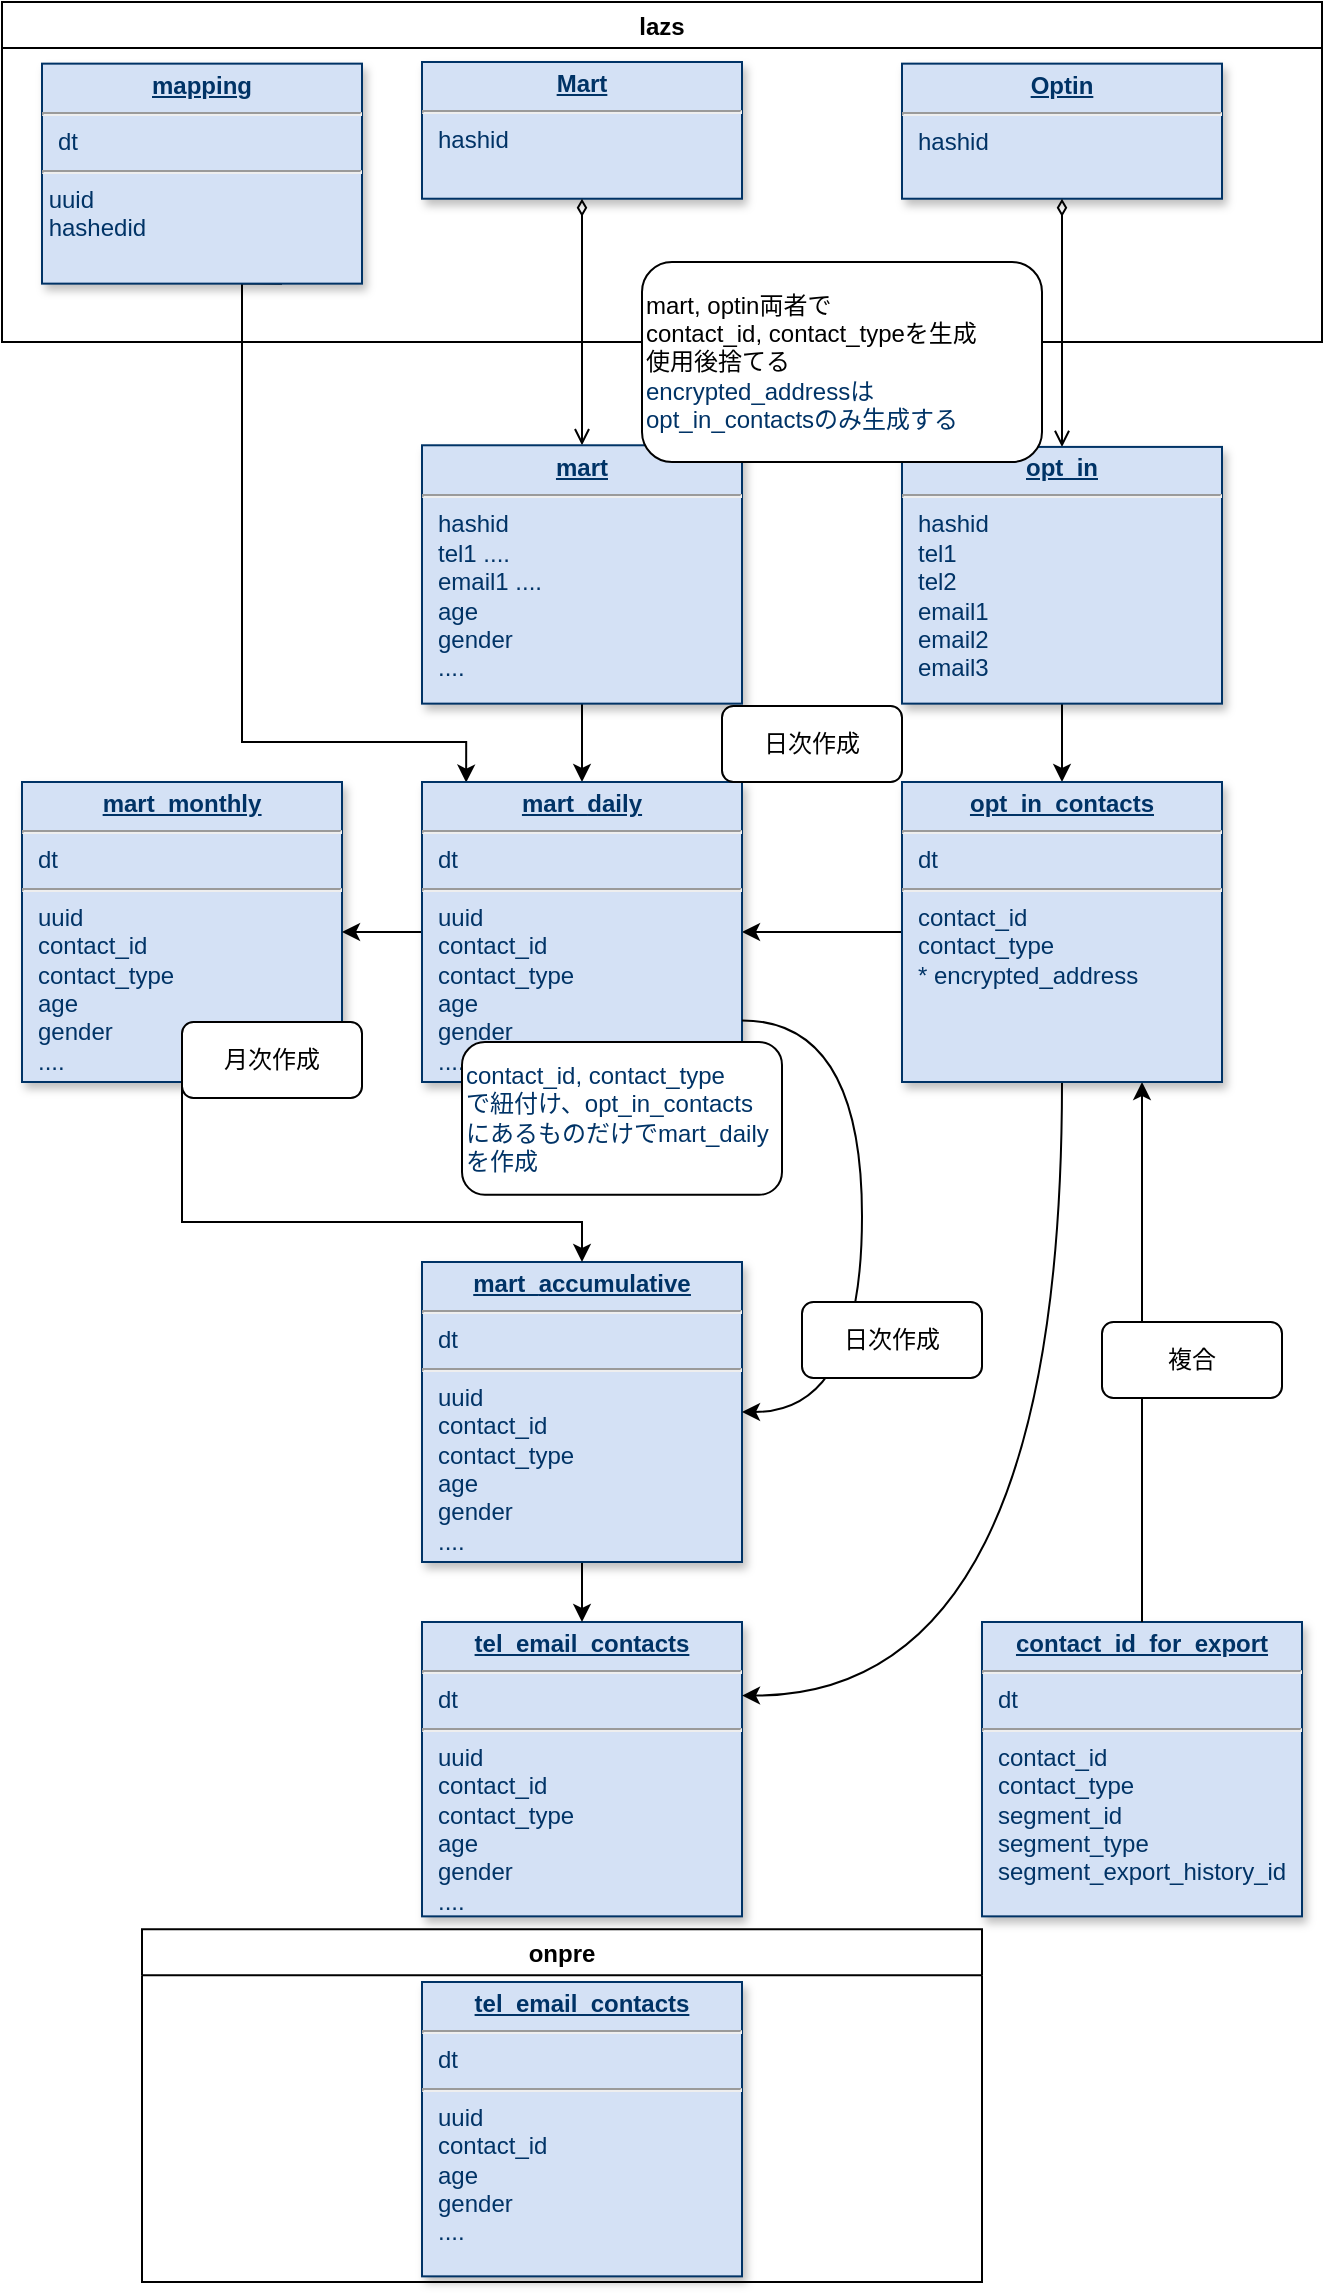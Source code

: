<mxfile version="15.7.3" type="github">
  <diagram name="Page-1" id="efa7a0a1-bf9b-a30e-e6df-94a7791c09e9">
    <mxGraphModel dx="1678" dy="838" grid="1" gridSize="10" guides="1" tooltips="1" connect="1" arrows="1" fold="1" page="1" pageScale="1" pageWidth="826" pageHeight="1169" background="none" math="0" shadow="0">
      <root>
        <mxCell id="0" />
        <mxCell id="1" parent="0" />
        <mxCell id="sF7MwyPJBfuZg916_Yfn-188" value="&lt;p style=&quot;margin: 4px 0px 0px ; text-align: center&quot;&gt;&lt;b&gt;&lt;u&gt;tel_email_contacts&lt;/u&gt;&lt;/b&gt;&lt;br&gt;&lt;/p&gt;&lt;hr&gt;&lt;p style=&quot;margin: 0px 0px 0px 8px&quot;&gt;dt&lt;/p&gt;&lt;hr&gt;&lt;p style=&quot;margin: 0px 0px 0px 8px&quot;&gt;uuid&lt;/p&gt;&lt;p style=&quot;margin: 0px 0px 0px 8px&quot;&gt;contact_id&lt;/p&gt;&lt;p style=&quot;margin: 0px 0px 0px 8px&quot;&gt;age&lt;/p&gt;&lt;p style=&quot;margin: 0px 0px 0px 8px&quot;&gt;gender&lt;/p&gt;&lt;p style=&quot;margin: 0px 0px 0px 8px&quot;&gt;....&lt;/p&gt;" style="verticalAlign=top;align=left;overflow=fill;fontSize=12;fontFamily=Helvetica;html=1;strokeColor=#003366;shadow=1;fillColor=#D4E1F5;fontColor=#003366" vertex="1" parent="1">
          <mxGeometry x="220" y="1010" width="160" height="147.18" as="geometry" />
        </mxCell>
        <mxCell id="25" value="&lt;p style=&quot;margin: 0px ; margin-top: 4px ; text-align: center ; text-decoration: underline&quot;&gt;&lt;b&gt;Mart&lt;/b&gt;&lt;/p&gt;&lt;hr&gt;&lt;p style=&quot;margin: 0px ; margin-left: 8px&quot;&gt;hashid&lt;br&gt;&lt;/p&gt;" style="verticalAlign=top;align=left;overflow=fill;fontSize=12;fontFamily=Helvetica;html=1;strokeColor=#003366;shadow=1;fillColor=#D4E1F5;fontColor=#003366" parent="1" vertex="1">
          <mxGeometry x="220" y="50" width="160" height="68.36" as="geometry" />
        </mxCell>
        <mxCell id="19" value="&lt;p style=&quot;margin: 0px ; margin-top: 4px ; text-align: center ; text-decoration: underline&quot;&gt;&lt;strong&gt;Optin&lt;/strong&gt;&lt;/p&gt;&lt;hr&gt;&lt;p style=&quot;margin: 0px ; margin-left: 8px&quot;&gt;hashid&lt;br&gt;&lt;/p&gt;&lt;p style=&quot;margin: 0px ; margin-left: 8px&quot;&gt;&lt;br&gt;&lt;/p&gt;" style="verticalAlign=top;align=left;overflow=fill;fontSize=12;fontFamily=Helvetica;html=1;strokeColor=#003366;shadow=1;fillColor=#D4E1F5;fontColor=#003366" parent="1" vertex="1">
          <mxGeometry x="460" y="50.82" width="160" height="67.54" as="geometry" />
        </mxCell>
        <mxCell id="90" value="" style="endArrow=open;startArrow=diamondThin;startFill=0;edgeStyle=orthogonalEdgeStyle" parent="1" source="25" target="21" edge="1">
          <mxGeometry x="1430" y="300" as="geometry">
            <mxPoint x="1430" y="300" as="sourcePoint" />
            <mxPoint x="1590" y="300" as="targetPoint" />
          </mxGeometry>
        </mxCell>
        <mxCell id="36" value="" style="endArrow=open;startArrow=diamondThin;startFill=0;edgeStyle=orthogonalEdgeStyle;entryX=0.5;entryY=0;entryDx=0;entryDy=0;" parent="1" source="19" target="20" edge="1">
          <mxGeometry x="770" y="140.82" as="geometry">
            <mxPoint x="770" y="140.82" as="sourcePoint" />
            <mxPoint x="1160" y="382.46" as="targetPoint" />
          </mxGeometry>
        </mxCell>
        <mxCell id="sF7MwyPJBfuZg916_Yfn-116" value="&lt;p style=&quot;margin: 4px 0px 0px ; text-align: center&quot;&gt;&lt;b&gt;&lt;u&gt;tel_email_contacts&lt;/u&gt;&lt;/b&gt;&lt;br&gt;&lt;/p&gt;&lt;hr&gt;&lt;p style=&quot;margin: 0px 0px 0px 8px&quot;&gt;dt&lt;/p&gt;&lt;hr&gt;&lt;p style=&quot;margin: 0px 0px 0px 8px&quot;&gt;uuid&lt;/p&gt;&lt;p style=&quot;margin: 0px 0px 0px 8px&quot;&gt;contact_id&lt;/p&gt;&lt;p style=&quot;margin: 0px 0px 0px 8px&quot;&gt;contact_type&lt;br&gt;&lt;/p&gt;&lt;p style=&quot;margin: 0px 0px 0px 8px&quot;&gt;age&lt;/p&gt;&lt;p style=&quot;margin: 0px 0px 0px 8px&quot;&gt;gender&lt;/p&gt;&lt;p style=&quot;margin: 0px 0px 0px 8px&quot;&gt;....&lt;/p&gt;" style="verticalAlign=top;align=left;overflow=fill;fontSize=12;fontFamily=Helvetica;html=1;strokeColor=#003366;shadow=1;fillColor=#D4E1F5;fontColor=#003366" vertex="1" parent="1">
          <mxGeometry x="220" y="830.0" width="160" height="147.18" as="geometry" />
        </mxCell>
        <mxCell id="sF7MwyPJBfuZg916_Yfn-126" style="edgeStyle=orthogonalEdgeStyle;rounded=0;orthogonalLoop=1;jettySize=auto;html=1;exitX=0.5;exitY=1;exitDx=0;exitDy=0;entryX=0.5;entryY=0;entryDx=0;entryDy=0;" edge="1" parent="1" source="sF7MwyPJBfuZg916_Yfn-115" target="sF7MwyPJBfuZg916_Yfn-116">
          <mxGeometry relative="1" as="geometry">
            <mxPoint x="300" y="831.82" as="sourcePoint" />
            <Array as="points" />
          </mxGeometry>
        </mxCell>
        <mxCell id="sF7MwyPJBfuZg916_Yfn-184" value="&lt;p style=&quot;margin: 4px 0px 0px ; text-align: center&quot;&gt;&lt;b&gt;&lt;u&gt;contact_id_for_export&lt;/u&gt;&lt;/b&gt;&lt;br&gt;&lt;/p&gt;&lt;hr&gt;&lt;p style=&quot;margin: 0px 0px 0px 8px&quot;&gt;dt&lt;/p&gt;&lt;hr&gt;&lt;p style=&quot;margin: 0px 0px 0px 8px&quot;&gt;contact_id&lt;/p&gt;&lt;p style=&quot;margin: 0px 0px 0px 8px&quot;&gt;contact_type&lt;/p&gt;&lt;p style=&quot;margin: 0px 0px 0px 8px&quot;&gt;segment_id&lt;br&gt;&lt;/p&gt;&lt;p style=&quot;margin: 0px 0px 0px 8px&quot;&gt;segment_type&lt;/p&gt;&lt;p style=&quot;margin: 0px 0px 0px 8px&quot;&gt;segment_export_history_id&lt;br&gt;&lt;/p&gt;&lt;p style=&quot;margin: 0px 0px 0px 8px&quot;&gt;&lt;br&gt;&lt;/p&gt;" style="verticalAlign=top;align=left;overflow=fill;fontSize=12;fontFamily=Helvetica;html=1;strokeColor=#003366;shadow=1;fillColor=#D4E1F5;fontColor=#003366" vertex="1" parent="1">
          <mxGeometry x="500" y="830.0" width="160" height="147.18" as="geometry" />
        </mxCell>
        <mxCell id="sF7MwyPJBfuZg916_Yfn-144" style="edgeStyle=orthogonalEdgeStyle;curved=1;rounded=0;orthogonalLoop=1;jettySize=auto;html=1;exitX=0.5;exitY=1;exitDx=0;exitDy=0;entryX=1;entryY=0.25;entryDx=0;entryDy=0;" edge="1" parent="1" source="sF7MwyPJBfuZg916_Yfn-173" target="sF7MwyPJBfuZg916_Yfn-116">
          <mxGeometry relative="1" as="geometry" />
        </mxCell>
        <mxCell id="sF7MwyPJBfuZg916_Yfn-185" style="edgeStyle=orthogonalEdgeStyle;curved=1;rounded=0;orthogonalLoop=1;jettySize=auto;html=1;exitX=0.75;exitY=1;exitDx=0;exitDy=0;startArrow=classic;startFill=1;endArrow=none;endFill=0;strokeWidth=1;entryX=0.5;entryY=0;entryDx=0;entryDy=0;" edge="1" parent="1" source="sF7MwyPJBfuZg916_Yfn-173" target="sF7MwyPJBfuZg916_Yfn-184">
          <mxGeometry relative="1" as="geometry">
            <mxPoint x="1180" y="560" as="sourcePoint" />
          </mxGeometry>
        </mxCell>
        <mxCell id="sF7MwyPJBfuZg916_Yfn-248" style="edgeStyle=orthogonalEdgeStyle;rounded=0;orthogonalLoop=1;jettySize=auto;html=1;exitX=0.75;exitY=1;exitDx=0;exitDy=0;entryX=0.138;entryY=0.002;entryDx=0;entryDy=0;entryPerimeter=0;" edge="1" parent="1" source="sF7MwyPJBfuZg916_Yfn-124" target="sF7MwyPJBfuZg916_Yfn-143">
          <mxGeometry relative="1" as="geometry">
            <Array as="points">
              <mxPoint x="130" y="390" />
              <mxPoint x="242" y="390" />
            </Array>
          </mxGeometry>
        </mxCell>
        <mxCell id="sF7MwyPJBfuZg916_Yfn-127" style="edgeStyle=orthogonalEdgeStyle;rounded=0;orthogonalLoop=1;jettySize=auto;html=1;exitX=0;exitY=0.5;exitDx=0;exitDy=0;entryX=1;entryY=0.5;entryDx=0;entryDy=0;curved=1;" edge="1" parent="1" source="sF7MwyPJBfuZg916_Yfn-173" target="sF7MwyPJBfuZg916_Yfn-143">
          <mxGeometry relative="1" as="geometry" />
        </mxCell>
        <mxCell id="sF7MwyPJBfuZg916_Yfn-174" style="edgeStyle=orthogonalEdgeStyle;curved=1;rounded=0;orthogonalLoop=1;jettySize=auto;html=1;exitX=0.5;exitY=0;exitDx=0;exitDy=0;entryX=0.5;entryY=1;entryDx=0;entryDy=0;startArrow=classic;startFill=1;strokeWidth=1;endArrow=none;endFill=0;" edge="1" parent="1" source="sF7MwyPJBfuZg916_Yfn-173" target="20">
          <mxGeometry relative="1" as="geometry" />
        </mxCell>
        <mxCell id="20" value="&lt;p style=&quot;margin: 0px ; margin-top: 4px ; text-align: center ; text-decoration: underline&quot;&gt;&lt;strong&gt;opt_in&lt;/strong&gt;&lt;/p&gt;&lt;hr&gt;&lt;p style=&quot;margin: 0px ; margin-left: 8px&quot;&gt;&lt;span&gt;hashid&lt;/span&gt;&lt;br&gt;&lt;/p&gt;&lt;p style=&quot;margin: 0px 0px 0px 8px&quot;&gt;tel1&lt;/p&gt;&lt;p style=&quot;margin: 0px 0px 0px 8px&quot;&gt;tel2&lt;/p&gt;&lt;p style=&quot;margin: 0px 0px 0px 8px&quot;&gt;email1&lt;/p&gt;&lt;p style=&quot;margin: 0px 0px 0px 8px&quot;&gt;email2&lt;/p&gt;&lt;p style=&quot;margin: 0px 0px 0px 8px&quot;&gt;email3&lt;/p&gt;&lt;p style=&quot;margin: 0px 0px 0px 8px&quot;&gt;&lt;br&gt;&lt;/p&gt;" style="verticalAlign=top;align=left;overflow=fill;fontSize=12;fontFamily=Helvetica;html=1;strokeColor=#003366;shadow=1;fillColor=#D4E1F5;fontColor=#003366" parent="1" vertex="1">
          <mxGeometry x="460" y="242.46" width="160" height="128.36" as="geometry" />
        </mxCell>
        <mxCell id="sF7MwyPJBfuZg916_Yfn-115" value="&lt;p style=&quot;margin: 0px ; margin-top: 4px ; text-align: center ; text-decoration: underline&quot;&gt;&lt;b&gt;mart_&lt;/b&gt;&lt;b&gt;&lt;u&gt;accumulative&lt;/u&gt;&lt;/b&gt;&lt;/p&gt;&lt;hr&gt;&lt;p style=&quot;margin: 0px 0px 0px 8px&quot;&gt;dt&lt;/p&gt;&lt;hr&gt;&lt;p style=&quot;margin: 0px 0px 0px 8px&quot;&gt;uuid&lt;/p&gt;&lt;p style=&quot;margin: 0px 0px 0px 8px&quot;&gt;contact_id&lt;br&gt;&lt;/p&gt;&lt;p style=&quot;margin: 0px 0px 0px 8px&quot;&gt;contact_type&lt;/p&gt;&lt;p style=&quot;margin: 0px 0px 0px 8px&quot;&gt;age&lt;/p&gt;&lt;p style=&quot;margin: 0px 0px 0px 8px&quot;&gt;gender&lt;/p&gt;&lt;p style=&quot;margin: 0px 0px 0px 8px&quot;&gt;....&lt;/p&gt;" style="verticalAlign=top;align=left;overflow=fill;fontSize=12;fontFamily=Helvetica;html=1;strokeColor=#003366;shadow=1;fillColor=#D4E1F5;fontColor=#003366" vertex="1" parent="1">
          <mxGeometry x="220" y="650" width="160" height="150" as="geometry" />
        </mxCell>
        <mxCell id="sF7MwyPJBfuZg916_Yfn-120" style="edgeStyle=orthogonalEdgeStyle;rounded=0;orthogonalLoop=1;jettySize=auto;html=1;exitX=0.5;exitY=1;exitDx=0;exitDy=0;entryX=0.5;entryY=0;entryDx=0;entryDy=0;" edge="1" parent="1" source="sF7MwyPJBfuZg916_Yfn-129" target="sF7MwyPJBfuZg916_Yfn-115">
          <mxGeometry relative="1" as="geometry">
            <Array as="points">
              <mxPoint x="100" y="630" />
              <mxPoint x="300" y="630" />
            </Array>
          </mxGeometry>
        </mxCell>
        <mxCell id="sF7MwyPJBfuZg916_Yfn-146" style="edgeStyle=orthogonalEdgeStyle;curved=1;rounded=0;orthogonalLoop=1;jettySize=auto;html=1;exitX=0.5;exitY=1;exitDx=0;exitDy=0;entryX=0.5;entryY=0;entryDx=0;entryDy=0;" edge="1" parent="1" source="21" target="sF7MwyPJBfuZg916_Yfn-143">
          <mxGeometry relative="1" as="geometry" />
        </mxCell>
        <mxCell id="21" value="&lt;p style=&quot;margin: 0px ; margin-top: 4px ; text-align: center ; text-decoration: underline&quot;&gt;&lt;b&gt;mart&lt;/b&gt;&lt;/p&gt;&lt;hr&gt;&lt;p style=&quot;margin: 0px 0px 0px 8px&quot;&gt;hashid&lt;br&gt;&lt;/p&gt;&lt;p style=&quot;margin: 0px 0px 0px 8px&quot;&gt;tel1 ....&amp;nbsp;&lt;/p&gt;&lt;p style=&quot;margin: 0px 0px 0px 8px&quot;&gt;email1 ....&lt;/p&gt;&lt;p style=&quot;margin: 0px 0px 0px 8px&quot;&gt;age&lt;/p&gt;&lt;p style=&quot;margin: 0px 0px 0px 8px&quot;&gt;gender&lt;/p&gt;&lt;p style=&quot;margin: 0px 0px 0px 8px&quot;&gt;....&lt;/p&gt;" style="verticalAlign=top;align=left;overflow=fill;fontSize=12;fontFamily=Helvetica;html=1;strokeColor=#003366;shadow=1;fillColor=#D4E1F5;fontColor=#003366" parent="1" vertex="1">
          <mxGeometry x="220" y="241.64" width="160" height="129.18" as="geometry" />
        </mxCell>
        <mxCell id="sF7MwyPJBfuZg916_Yfn-128" style="edgeStyle=orthogonalEdgeStyle;curved=1;rounded=0;orthogonalLoop=1;jettySize=auto;html=1;exitX=0.5;exitY=1;exitDx=0;exitDy=0;" edge="1" parent="1" source="21" target="21">
          <mxGeometry relative="1" as="geometry" />
        </mxCell>
        <mxCell id="sF7MwyPJBfuZg916_Yfn-129" value="&lt;p style=&quot;margin: 0px ; margin-top: 4px ; text-align: center ; text-decoration: underline&quot;&gt;&lt;b&gt;mart_&lt;/b&gt;&lt;b&gt;&lt;u&gt;monthly&lt;/u&gt;&lt;/b&gt;&lt;/p&gt;&lt;hr&gt;&lt;p style=&quot;margin: 0px 0px 0px 8px&quot;&gt;dt&lt;br&gt;&lt;/p&gt;&lt;hr&gt;&lt;p style=&quot;margin: 0px 0px 0px 8px&quot;&gt;uuid&lt;/p&gt;&lt;p style=&quot;margin: 0px 0px 0px 8px&quot;&gt;contact_id&lt;br&gt;&lt;/p&gt;&lt;p style=&quot;margin: 0px 0px 0px 8px&quot;&gt;contact_type&lt;/p&gt;&lt;p style=&quot;margin: 0px 0px 0px 8px&quot;&gt;age&lt;/p&gt;&lt;p style=&quot;margin: 0px 0px 0px 8px&quot;&gt;gender&lt;/p&gt;&lt;p style=&quot;margin: 0px 0px 0px 8px&quot;&gt;....&lt;/p&gt;&lt;div&gt;&lt;br&gt;&lt;/div&gt;" style="verticalAlign=top;align=left;overflow=fill;fontSize=12;fontFamily=Helvetica;html=1;strokeColor=#003366;shadow=1;fillColor=#D4E1F5;fontColor=#003366" vertex="1" parent="1">
          <mxGeometry x="20" y="410" width="160" height="150" as="geometry" />
        </mxCell>
        <mxCell id="sF7MwyPJBfuZg916_Yfn-246" style="edgeStyle=orthogonalEdgeStyle;rounded=0;orthogonalLoop=1;jettySize=auto;html=1;exitX=0;exitY=0.5;exitDx=0;exitDy=0;entryX=1;entryY=0.5;entryDx=0;entryDy=0;" edge="1" parent="1" source="sF7MwyPJBfuZg916_Yfn-143" target="sF7MwyPJBfuZg916_Yfn-129">
          <mxGeometry relative="1" as="geometry" />
        </mxCell>
        <mxCell id="sF7MwyPJBfuZg916_Yfn-143" value="&lt;p style=&quot;margin: 0px ; margin-top: 4px ; text-align: center ; text-decoration: underline&quot;&gt;&lt;b&gt;mart_&lt;/b&gt;&lt;b&gt;&lt;u&gt;daily&lt;/u&gt;&lt;/b&gt;&lt;br&gt;&lt;/p&gt;&lt;hr&gt;&lt;p style=&quot;margin: 0px 0px 0px 8px&quot;&gt;dt&lt;br&gt;&lt;/p&gt;&lt;hr&gt;&lt;p style=&quot;margin: 0px 0px 0px 8px&quot;&gt;&lt;span&gt;uuid&lt;/span&gt;&lt;/p&gt;&lt;p style=&quot;margin: 0px 0px 0px 8px&quot;&gt;&lt;span&gt;contact_id&lt;/span&gt;&lt;br&gt;&lt;/p&gt;&lt;p style=&quot;margin: 0px 0px 0px 8px&quot;&gt;contact_type&lt;/p&gt;&lt;p style=&quot;margin: 0px 0px 0px 8px&quot;&gt;age&lt;/p&gt;&lt;p style=&quot;margin: 0px 0px 0px 8px&quot;&gt;gender&lt;/p&gt;&lt;p style=&quot;margin: 0px 0px 0px 8px&quot;&gt;....&lt;/p&gt;" style="verticalAlign=top;align=left;overflow=fill;fontSize=12;fontFamily=Helvetica;html=1;strokeColor=#003366;shadow=1;fillColor=#D4E1F5;fontColor=#003366" vertex="1" parent="1">
          <mxGeometry x="220" y="410" width="160" height="150" as="geometry" />
        </mxCell>
        <mxCell id="sF7MwyPJBfuZg916_Yfn-149" value="" style="edgeStyle=orthogonalEdgeStyle;curved=1;rounded=0;orthogonalLoop=1;jettySize=auto;html=1;exitX=1;exitY=0.5;exitDx=0;exitDy=0;endArrow=none;startArrow=classic;startFill=1;" edge="1" parent="1" source="sF7MwyPJBfuZg916_Yfn-115" target="sF7MwyPJBfuZg916_Yfn-143">
          <mxGeometry relative="1" as="geometry">
            <mxPoint x="440" y="1016.975" as="sourcePoint" />
            <mxPoint x="440" y="779.18" as="targetPoint" />
            <Array as="points">
              <mxPoint x="440" y="529.18" />
            </Array>
          </mxGeometry>
        </mxCell>
        <mxCell id="sF7MwyPJBfuZg916_Yfn-148" value="日次作成" style="rounded=1;whiteSpace=wrap;html=1;" vertex="1" parent="1">
          <mxGeometry x="410" y="670" width="90" height="38" as="geometry" />
        </mxCell>
        <mxCell id="sF7MwyPJBfuZg916_Yfn-173" value="&lt;p style=&quot;margin: 0px ; margin-top: 4px ; text-align: center ; text-decoration: underline&quot;&gt;&lt;strong&gt;opt_in_contacts&lt;/strong&gt;&lt;/p&gt;&lt;hr&gt;&lt;p style=&quot;margin: 0px ; margin-left: 8px&quot;&gt;dt&lt;/p&gt;&lt;hr&gt;&lt;p style=&quot;margin: 0px 0px 0px 8px&quot;&gt;contact_id&lt;br&gt;&lt;/p&gt;&lt;p style=&quot;margin: 0px 0px 0px 8px&quot;&gt;contact_type&lt;/p&gt;&lt;p style=&quot;margin: 0px 0px 0px 8px&quot;&gt;* encrypted_address&lt;br&gt;&lt;/p&gt;" style="verticalAlign=top;align=left;overflow=fill;fontSize=12;fontFamily=Helvetica;html=1;strokeColor=#003366;shadow=1;fillColor=#D4E1F5;fontColor=#003366" vertex="1" parent="1">
          <mxGeometry x="460" y="410" width="160" height="150" as="geometry" />
        </mxCell>
        <mxCell id="sF7MwyPJBfuZg916_Yfn-179" value="日次作成" style="rounded=1;whiteSpace=wrap;html=1;" vertex="1" parent="1">
          <mxGeometry x="370" y="372" width="90" height="38" as="geometry" />
        </mxCell>
        <mxCell id="sF7MwyPJBfuZg916_Yfn-181" value="&lt;span style=&quot;color: rgb(0 , 51 , 102)&quot;&gt;contact_id,&amp;nbsp;&lt;/span&gt;&lt;span style=&quot;color: rgb(0 , 51 , 102)&quot;&gt;contact_type&lt;/span&gt;&lt;span style=&quot;color: rgb(0 , 51 , 102)&quot;&gt;&lt;br&gt;&lt;/span&gt;&lt;span style=&quot;color: rgb(0 , 51 , 102)&quot;&gt;で紐付け、&lt;/span&gt;&lt;font color=&quot;#003366&quot;&gt;opt_in_contacts&lt;br&gt;にあるものだけでmart_dailyを作成&lt;br&gt;&lt;/font&gt;" style="rounded=1;whiteSpace=wrap;html=1;align=left;" vertex="1" parent="1">
          <mxGeometry x="240" y="540" width="160" height="76.41" as="geometry" />
        </mxCell>
        <mxCell id="sF7MwyPJBfuZg916_Yfn-186" value="複合" style="rounded=1;whiteSpace=wrap;html=1;" vertex="1" parent="1">
          <mxGeometry x="560" y="680" width="90" height="38" as="geometry" />
        </mxCell>
        <mxCell id="sF7MwyPJBfuZg916_Yfn-250" value="lazs" style="swimlane;" vertex="1" parent="1">
          <mxGeometry x="10" y="20" width="660" height="170" as="geometry" />
        </mxCell>
        <mxCell id="sF7MwyPJBfuZg916_Yfn-124" value="&lt;p style=&quot;margin: 0px ; margin-top: 4px ; text-align: center ; text-decoration: underline&quot;&gt;&lt;strong&gt;mapping&lt;/strong&gt;&lt;/p&gt;&lt;hr&gt;&lt;p style=&quot;margin: 0px ; margin-left: 8px&quot;&gt;dt&lt;/p&gt;&lt;hr&gt;&lt;blockquote style=&quot;margin: 0 0 0 40px ; border: none ; padding: 0px&quot;&gt;&lt;/blockquote&gt;&lt;span&gt;&lt;div&gt;&lt;span&gt;&amp;nbsp;uuid&lt;/span&gt;&lt;/div&gt;&lt;/span&gt;&lt;div&gt;&lt;span&gt;&amp;nbsp;hashedid&lt;/span&gt;&lt;/div&gt;" style="verticalAlign=top;align=left;overflow=fill;fontSize=12;fontFamily=Helvetica;html=1;strokeColor=#003366;shadow=1;fillColor=#D4E1F5;fontColor=#003366" vertex="1" parent="sF7MwyPJBfuZg916_Yfn-250">
          <mxGeometry x="20" y="30.82" width="160" height="110" as="geometry" />
        </mxCell>
        <mxCell id="sF7MwyPJBfuZg916_Yfn-138" value="月次作成" style="rounded=1;whiteSpace=wrap;html=1;" vertex="1" parent="1">
          <mxGeometry x="100" y="530" width="90" height="38" as="geometry" />
        </mxCell>
        <mxCell id="sF7MwyPJBfuZg916_Yfn-249" value="onpre" style="swimlane;" vertex="1" parent="1">
          <mxGeometry x="80" y="983.59" width="420" height="176.41" as="geometry" />
        </mxCell>
        <mxCell id="sF7MwyPJBfuZg916_Yfn-180" value="&lt;div&gt;&lt;span&gt;mart, optin両者で&lt;/span&gt;&lt;/div&gt;&lt;div&gt;&lt;span&gt;contact_id,&lt;/span&gt;&lt;span style=&quot;color: rgb(0 , 51 , 102)&quot;&gt;&amp;nbsp;&lt;/span&gt;&lt;span&gt;contact_typeを生成&lt;/span&gt;&lt;/div&gt;&lt;div&gt;&lt;span&gt;使用後捨てる&lt;/span&gt;&lt;/div&gt;&lt;div&gt;&lt;span style=&quot;color: rgb(0 , 51 , 102)&quot;&gt;encrypted_addressは&amp;nbsp;&lt;/span&gt;&lt;span&gt;&lt;br&gt;&lt;/span&gt;&lt;/div&gt;&lt;font color=&quot;#003366&quot;&gt;opt_in_contactsのみ生成する&lt;/font&gt;" style="rounded=1;whiteSpace=wrap;html=1;align=left;fillColor=default;" vertex="1" parent="1">
          <mxGeometry x="330" y="150" width="200" height="100" as="geometry" />
        </mxCell>
      </root>
    </mxGraphModel>
  </diagram>
</mxfile>
